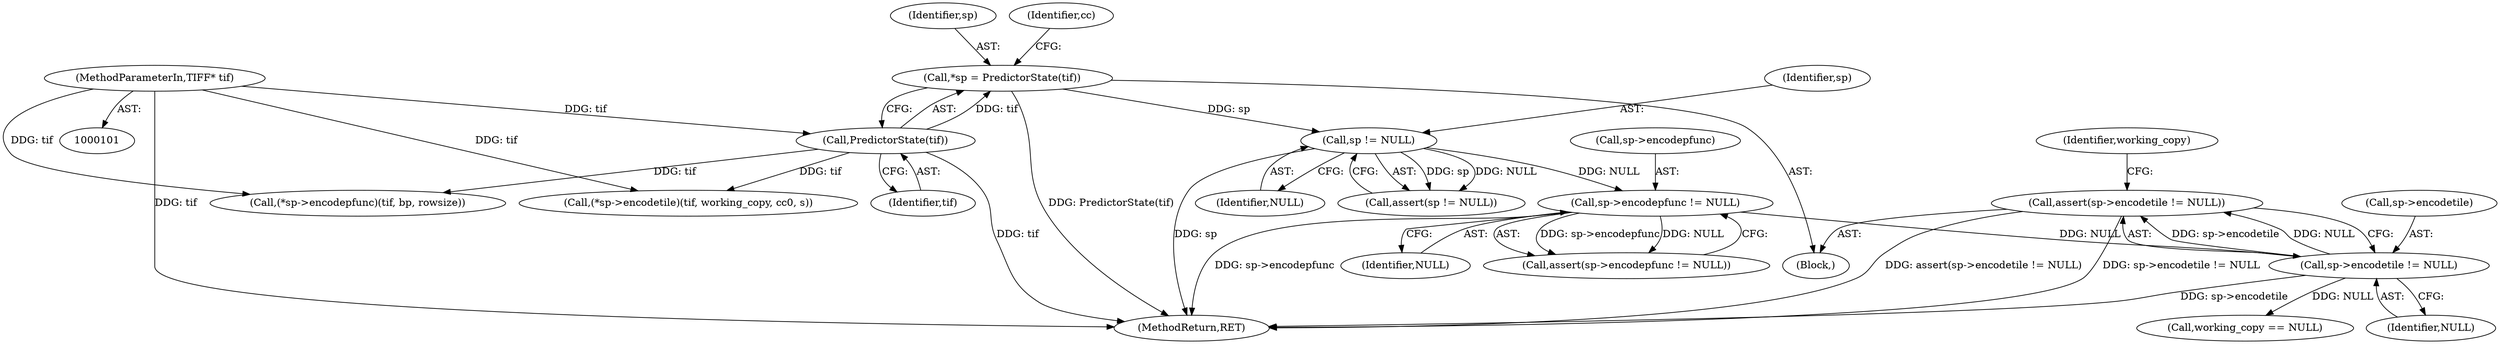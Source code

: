 digraph "0_libtiff_6a984bf7905c6621281588431f384e79d11a2e33@API" {
"1000134" [label="(Call,assert(sp->encodetile != NULL))"];
"1000135" [label="(Call,sp->encodetile != NULL)"];
"1000129" [label="(Call,sp->encodepfunc != NULL)"];
"1000125" [label="(Call,sp != NULL)"];
"1000112" [label="(Call,*sp = PredictorState(tif))"];
"1000114" [label="(Call,PredictorState(tif))"];
"1000102" [label="(MethodParameterIn,TIFF* tif)"];
"1000130" [label="(Call,sp->encodepfunc)"];
"1000113" [label="(Identifier,sp)"];
"1000115" [label="(Identifier,tif)"];
"1000119" [label="(Identifier,cc)"];
"1000199" [label="(Call,(*sp->encodepfunc)(tif, bp, rowsize))"];
"1000124" [label="(Call,assert(sp != NULL))"];
"1000136" [label="(Call,sp->encodetile)"];
"1000147" [label="(Call,working_copy == NULL)"];
"1000114" [label="(Call,PredictorState(tif))"];
"1000126" [label="(Identifier,sp)"];
"1000134" [label="(Call,assert(sp->encodetile != NULL))"];
"1000127" [label="(Identifier,NULL)"];
"1000125" [label="(Call,sp != NULL)"];
"1000135" [label="(Call,sp->encodetile != NULL)"];
"1000220" [label="(MethodReturn,RET)"];
"1000128" [label="(Call,assert(sp->encodepfunc != NULL))"];
"1000112" [label="(Call,*sp = PredictorState(tif))"];
"1000106" [label="(Block,)"];
"1000211" [label="(Call,(*sp->encodetile)(tif, working_copy, cc0, s))"];
"1000141" [label="(Identifier,working_copy)"];
"1000129" [label="(Call,sp->encodepfunc != NULL)"];
"1000133" [label="(Identifier,NULL)"];
"1000139" [label="(Identifier,NULL)"];
"1000102" [label="(MethodParameterIn,TIFF* tif)"];
"1000134" -> "1000106"  [label="AST: "];
"1000134" -> "1000135"  [label="CFG: "];
"1000135" -> "1000134"  [label="AST: "];
"1000141" -> "1000134"  [label="CFG: "];
"1000134" -> "1000220"  [label="DDG: assert(sp->encodetile != NULL)"];
"1000134" -> "1000220"  [label="DDG: sp->encodetile != NULL"];
"1000135" -> "1000134"  [label="DDG: sp->encodetile"];
"1000135" -> "1000134"  [label="DDG: NULL"];
"1000135" -> "1000139"  [label="CFG: "];
"1000136" -> "1000135"  [label="AST: "];
"1000139" -> "1000135"  [label="AST: "];
"1000135" -> "1000220"  [label="DDG: sp->encodetile"];
"1000129" -> "1000135"  [label="DDG: NULL"];
"1000135" -> "1000147"  [label="DDG: NULL"];
"1000129" -> "1000128"  [label="AST: "];
"1000129" -> "1000133"  [label="CFG: "];
"1000130" -> "1000129"  [label="AST: "];
"1000133" -> "1000129"  [label="AST: "];
"1000128" -> "1000129"  [label="CFG: "];
"1000129" -> "1000220"  [label="DDG: sp->encodepfunc"];
"1000129" -> "1000128"  [label="DDG: sp->encodepfunc"];
"1000129" -> "1000128"  [label="DDG: NULL"];
"1000125" -> "1000129"  [label="DDG: NULL"];
"1000125" -> "1000124"  [label="AST: "];
"1000125" -> "1000127"  [label="CFG: "];
"1000126" -> "1000125"  [label="AST: "];
"1000127" -> "1000125"  [label="AST: "];
"1000124" -> "1000125"  [label="CFG: "];
"1000125" -> "1000220"  [label="DDG: sp"];
"1000125" -> "1000124"  [label="DDG: sp"];
"1000125" -> "1000124"  [label="DDG: NULL"];
"1000112" -> "1000125"  [label="DDG: sp"];
"1000112" -> "1000106"  [label="AST: "];
"1000112" -> "1000114"  [label="CFG: "];
"1000113" -> "1000112"  [label="AST: "];
"1000114" -> "1000112"  [label="AST: "];
"1000119" -> "1000112"  [label="CFG: "];
"1000112" -> "1000220"  [label="DDG: PredictorState(tif)"];
"1000114" -> "1000112"  [label="DDG: tif"];
"1000114" -> "1000115"  [label="CFG: "];
"1000115" -> "1000114"  [label="AST: "];
"1000114" -> "1000220"  [label="DDG: tif"];
"1000102" -> "1000114"  [label="DDG: tif"];
"1000114" -> "1000199"  [label="DDG: tif"];
"1000114" -> "1000211"  [label="DDG: tif"];
"1000102" -> "1000101"  [label="AST: "];
"1000102" -> "1000220"  [label="DDG: tif"];
"1000102" -> "1000199"  [label="DDG: tif"];
"1000102" -> "1000211"  [label="DDG: tif"];
}
